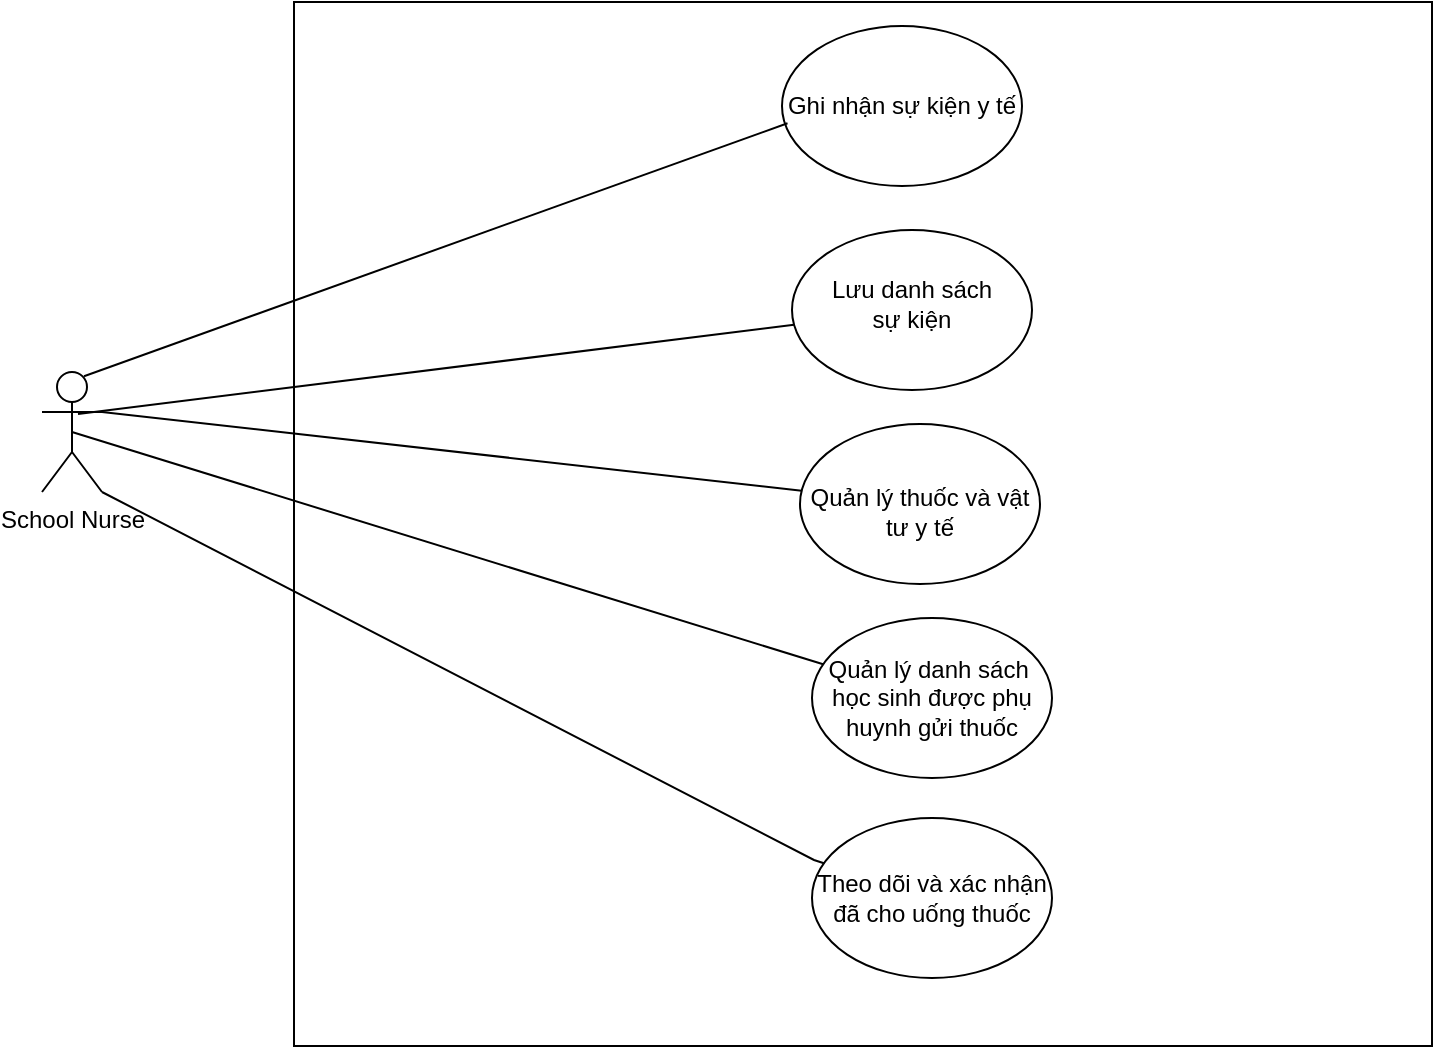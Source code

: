 <mxfile version="27.0.9">
  <diagram name="Page-1" id="It1Zt-z3HcXSzwithYFu">
    <mxGraphModel dx="1028" dy="611" grid="0" gridSize="10" guides="1" tooltips="1" connect="1" arrows="1" fold="1" page="1" pageScale="1" pageWidth="827" pageHeight="1169" background="none" math="0" shadow="0">
      <root>
        <mxCell id="0" />
        <mxCell id="1" parent="0" />
        <mxCell id="KF-14IBpL3evJLs1FDL0-2" value="" style="rounded=0;whiteSpace=wrap;html=1;" parent="1" vertex="1">
          <mxGeometry x="200" y="30" width="569" height="522" as="geometry" />
        </mxCell>
        <mxCell id="KF-14IBpL3evJLs1FDL0-4" value="School Nurse" style="shape=umlActor;verticalLabelPosition=bottom;verticalAlign=top;html=1;outlineConnect=0;" parent="1" vertex="1">
          <mxGeometry x="74" y="215" width="30" height="60" as="geometry" />
        </mxCell>
        <mxCell id="KF-14IBpL3evJLs1FDL0-7" value="Ghi nhận sự kiện y tế" style="ellipse;whiteSpace=wrap;html=1;" parent="1" vertex="1">
          <mxGeometry x="444" y="42" width="120" height="80" as="geometry" />
        </mxCell>
        <mxCell id="KF-14IBpL3evJLs1FDL0-8" value="&lt;br&gt;&lt;table&gt;&lt;tbody&gt;&lt;tr&gt;&lt;td data-col-size=&quot;sm&quot; data-end=&quot;495&quot; data-start=&quot;471&quot;&gt;&lt;br&gt;Quản lý thuốc và vật tư y tế&lt;/td&gt;&lt;/tr&gt;&lt;/tbody&gt;&lt;/table&gt;&lt;table&gt;&lt;tbody&gt;&lt;tr&gt;&lt;td data-end=&quot;552&quot; data-start=&quot;495&quot; data-col-size=&quot;md&quot;&gt;&lt;/td&gt;&lt;/tr&gt;&lt;/tbody&gt;&lt;/table&gt;&lt;div&gt;&lt;br&gt;&lt;/div&gt;" style="ellipse;whiteSpace=wrap;html=1;" parent="1" vertex="1">
          <mxGeometry x="453" y="241" width="120" height="80" as="geometry" />
        </mxCell>
        <mxCell id="KF-14IBpL3evJLs1FDL0-9" value="&lt;table&gt;&lt;tbody&gt;&lt;tr&gt;&lt;td data-col-size=&quot;sm&quot; data-end=&quot;573&quot; data-start=&quot;553&quot;&gt;Lưu danh sách&lt;br&gt;sự kiện&lt;/td&gt;&lt;/tr&gt;&lt;/tbody&gt;&lt;/table&gt;&lt;table&gt;&lt;tbody&gt;&lt;tr&gt;&lt;td data-end=&quot;606&quot; data-start=&quot;573&quot; data-col-size=&quot;md&quot;&gt;&lt;/td&gt;&lt;/tr&gt;&lt;/tbody&gt;&lt;/table&gt;" style="ellipse;whiteSpace=wrap;html=1;" parent="1" vertex="1">
          <mxGeometry x="449" y="144" width="120" height="80" as="geometry" />
        </mxCell>
        <mxCell id="KF-14IBpL3evJLs1FDL0-10" value="Quản lý danh sách&amp;nbsp; học sinh được phụ huynh gửi thuốc" style="ellipse;whiteSpace=wrap;html=1;" parent="1" vertex="1">
          <mxGeometry x="459" y="338" width="120" height="80" as="geometry" />
        </mxCell>
        <mxCell id="KF-14IBpL3evJLs1FDL0-11" value="Theo dõi và xác nhận đã cho uống thuốc" style="ellipse;whiteSpace=wrap;html=1;" parent="1" vertex="1">
          <mxGeometry x="459" y="438" width="120" height="80" as="geometry" />
        </mxCell>
        <mxCell id="KF-14IBpL3evJLs1FDL0-12" value="" style="endArrow=none;html=1;rounded=0;entryX=0.023;entryY=0.608;entryDx=0;entryDy=0;entryPerimeter=0;" parent="1" target="KF-14IBpL3evJLs1FDL0-7" edge="1">
          <mxGeometry width="50" height="50" relative="1" as="geometry">
            <mxPoint x="95" y="217.113" as="sourcePoint" />
            <mxPoint x="435" y="61" as="targetPoint" />
          </mxGeometry>
        </mxCell>
        <mxCell id="KF-14IBpL3evJLs1FDL0-13" value="" style="endArrow=none;html=1;rounded=0;" parent="1" target="KF-14IBpL3evJLs1FDL0-9" edge="1">
          <mxGeometry width="50" height="50" relative="1" as="geometry">
            <mxPoint x="92" y="236" as="sourcePoint" />
            <mxPoint x="669" y="189" as="targetPoint" />
          </mxGeometry>
        </mxCell>
        <mxCell id="KF-14IBpL3evJLs1FDL0-15" value="" style="endArrow=none;html=1;rounded=0;exitX=0.5;exitY=0.5;exitDx=0;exitDy=0;exitPerimeter=0;" parent="1" source="KF-14IBpL3evJLs1FDL0-4" target="KF-14IBpL3evJLs1FDL0-10" edge="1">
          <mxGeometry width="50" height="50" relative="1" as="geometry">
            <mxPoint x="73" y="226" as="sourcePoint" />
            <mxPoint x="710" y="322" as="targetPoint" />
          </mxGeometry>
        </mxCell>
        <mxCell id="KF-14IBpL3evJLs1FDL0-16" value="" style="endArrow=none;html=1;rounded=0;exitX=1;exitY=0.333;exitDx=0;exitDy=0;exitPerimeter=0;" parent="1" source="KF-14IBpL3evJLs1FDL0-4" target="KF-14IBpL3evJLs1FDL0-8" edge="1">
          <mxGeometry width="50" height="50" relative="1" as="geometry">
            <mxPoint x="378" y="523" as="sourcePoint" />
            <mxPoint x="718" y="367" as="targetPoint" />
          </mxGeometry>
        </mxCell>
        <mxCell id="KF-14IBpL3evJLs1FDL0-17" value="" style="endArrow=none;html=1;rounded=0;exitX=1;exitY=1;exitDx=0;exitDy=0;exitPerimeter=0;" parent="1" source="KF-14IBpL3evJLs1FDL0-4" target="KF-14IBpL3evJLs1FDL0-11" edge="1">
          <mxGeometry width="50" height="50" relative="1" as="geometry">
            <mxPoint x="195" y="492" as="sourcePoint" />
            <mxPoint x="535" y="336" as="targetPoint" />
            <Array as="points">
              <mxPoint x="460" y="459" />
            </Array>
          </mxGeometry>
        </mxCell>
      </root>
    </mxGraphModel>
  </diagram>
</mxfile>
